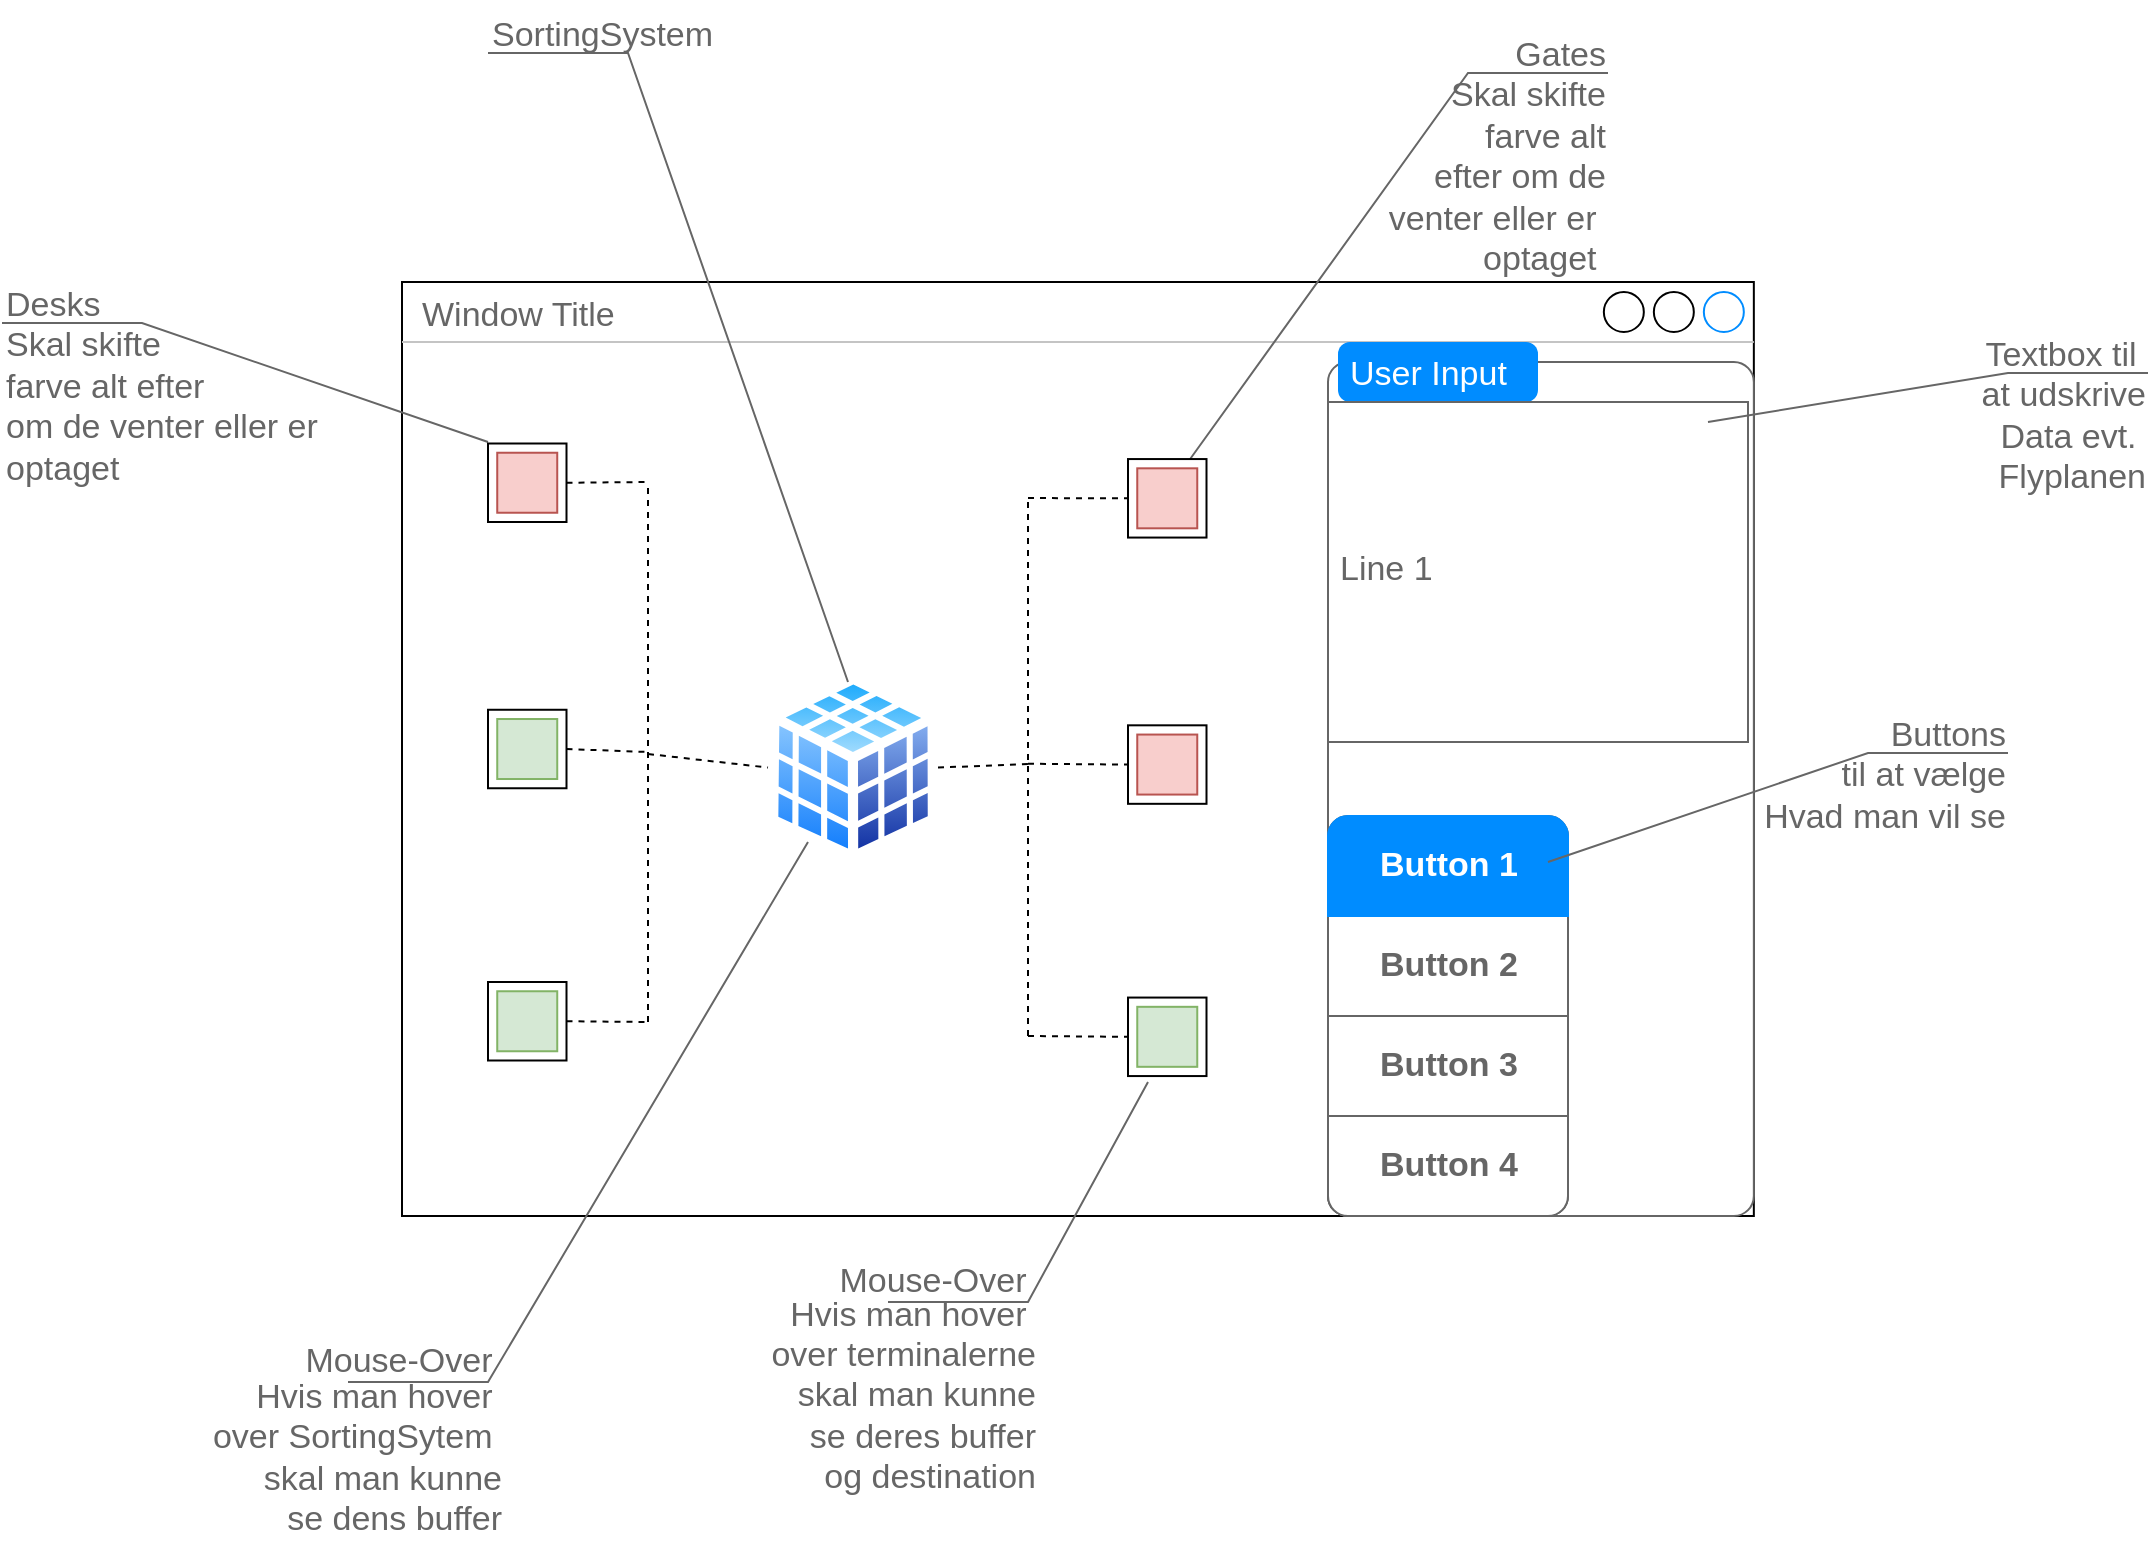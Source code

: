 <mxfile version="14.4.4" type="device" pages="2"><diagram name="Mockup" id="f1b7ffb7-ca1e-a977-7cf5-a751b3c06c05"><mxGraphModel dx="1312" dy="882" grid="1" gridSize="10" guides="1" tooltips="1" connect="1" arrows="1" fold="1" page="1" pageScale="1" pageWidth="1169" pageHeight="827" background="#ffffff" math="0" shadow="0"><root><mxCell id="0"/><mxCell id="1" parent="0"/><mxCell id="palcxoa2PlYqlEoj16K--1" value="Window Title" style="strokeWidth=1;shadow=0;dashed=0;align=center;html=1;shape=mxgraph.mockup.containers.window;align=left;verticalAlign=top;spacingLeft=8;strokeColor2=#008cff;strokeColor3=#c4c4c4;fontColor=#666666;mainText=;fontSize=17;labelBackgroundColor=none;aspect=fixed;" vertex="1" parent="1"><mxGeometry x="247" y="180" width="675.92" height="467" as="geometry"/></mxCell><mxCell id="palcxoa2PlYqlEoj16K--2" value="" style="shape=mxgraph.mockup.containers.marginRect;rectMarginTop=10;strokeColor=#666666;strokeWidth=1;dashed=0;rounded=1;arcSize=5;recursiveResize=0;" vertex="1" parent="1"><mxGeometry x="710" y="210" width="212.92" height="437" as="geometry"/></mxCell><mxCell id="palcxoa2PlYqlEoj16K--3" value="User Input" style="shape=rect;strokeColor=none;fillColor=#008cff;strokeWidth=1;dashed=0;rounded=1;arcSize=20;fontColor=#ffffff;fontSize=17;spacing=2;spacingTop=-2;align=left;autosize=1;spacingLeft=4;resizeWidth=0;resizeHeight=0;perimeter=none;" vertex="1" parent="palcxoa2PlYqlEoj16K--2"><mxGeometry x="5" width="100" height="30" as="geometry"/></mxCell><mxCell id="palcxoa2PlYqlEoj16K--4" value="" style="strokeWidth=1;shadow=0;dashed=0;align=center;html=1;shape=mxgraph.mockup.rrect;rSize=10;strokeColor=#666666;" vertex="1" parent="palcxoa2PlYqlEoj16K--2"><mxGeometry y="237" width="120" height="200" as="geometry"/></mxCell><mxCell id="palcxoa2PlYqlEoj16K--5" value="Button 2" style="strokeColor=inherit;fillColor=inherit;gradientColor=inherit;strokeWidth=1;shadow=0;dashed=0;align=center;html=1;shape=mxgraph.mockup.rrect;rSize=0;fontSize=17;fontColor=#666666;fontStyle=1;resizeWidth=1;" vertex="1" parent="palcxoa2PlYqlEoj16K--4"><mxGeometry width="120" height="50" relative="1" as="geometry"><mxPoint y="50" as="offset"/></mxGeometry></mxCell><mxCell id="palcxoa2PlYqlEoj16K--6" value="Button 3" style="strokeColor=inherit;fillColor=inherit;gradientColor=inherit;strokeWidth=1;shadow=0;dashed=0;align=center;html=1;shape=mxgraph.mockup.rrect;rSize=0;fontSize=17;fontColor=#666666;fontStyle=1;resizeWidth=1;" vertex="1" parent="palcxoa2PlYqlEoj16K--4"><mxGeometry width="120" height="50" relative="1" as="geometry"><mxPoint y="100" as="offset"/></mxGeometry></mxCell><mxCell id="palcxoa2PlYqlEoj16K--7" value="Button 4" style="strokeColor=inherit;fillColor=inherit;gradientColor=inherit;strokeWidth=1;shadow=0;dashed=0;align=center;html=1;shape=mxgraph.mockup.bottomButton;rSize=10;fontSize=17;fontColor=#666666;fontStyle=1;resizeWidth=1;" vertex="1" parent="palcxoa2PlYqlEoj16K--4"><mxGeometry y="1" width="120" height="50" relative="1" as="geometry"><mxPoint y="-50" as="offset"/></mxGeometry></mxCell><mxCell id="palcxoa2PlYqlEoj16K--8" value="Button 1" style="strokeWidth=1;shadow=0;dashed=0;align=center;html=1;shape=mxgraph.mockup.topButton;rSize=10;fontSize=17;fontColor=#ffffff;fontStyle=1;fillColor=#008cff;strokeColor=#008cff;resizeWidth=1;" vertex="1" parent="palcxoa2PlYqlEoj16K--4"><mxGeometry width="120" height="50" relative="1" as="geometry"/></mxCell><mxCell id="palcxoa2PlYqlEoj16K--9" value="Line 1" style="strokeWidth=1;shadow=0;dashed=0;align=center;html=1;shape=mxgraph.mockup.text.textBox;fontColor=#666666;align=left;fontSize=17;spacingLeft=4;spacingTop=-3;strokeColor=#666666;mainText=" vertex="1" parent="1"><mxGeometry x="710" y="240" width="210" height="170" as="geometry"/></mxCell><mxCell id="palcxoa2PlYqlEoj16K--10" value="Textbox til&amp;nbsp;&lt;br&gt;at udskrive&lt;br&gt;Data evt.&amp;nbsp;&lt;br&gt;Flyplanen" style="strokeWidth=1;shadow=0;dashed=0;align=center;html=1;shape=mxgraph.mockup.text.callout;linkText=;textSize=17;textColor=#666666;callDir=NE;callStyle=line;fontSize=17;fontColor=#666666;align=right;verticalAlign=top;strokeColor=#666666;" vertex="1" parent="1"><mxGeometry x="900" y="200" width="220" height="50" as="geometry"/></mxCell><mxCell id="palcxoa2PlYqlEoj16K--11" value="Buttons&lt;br&gt;til at vælge&lt;br&gt;Hvad man vil se" style="strokeWidth=1;shadow=0;dashed=0;align=center;html=1;shape=mxgraph.mockup.text.callout;linkText=;textSize=17;textColor=#666666;callDir=NE;callStyle=line;fontSize=17;fontColor=#666666;align=right;verticalAlign=top;strokeColor=#666666;" vertex="1" parent="1"><mxGeometry x="820" y="390" width="230" height="80" as="geometry"/></mxCell><mxCell id="palcxoa2PlYqlEoj16K--15" value="" style="aspect=fixed;perimeter=ellipsePerimeter;html=1;align=center;shadow=0;dashed=0;spacingTop=3;image;image=img/lib/active_directory/database_cube.svg;" vertex="1" parent="1"><mxGeometry x="430" y="375.56" width="85" height="94.44" as="geometry"/></mxCell><mxCell id="palcxoa2PlYqlEoj16K--19" value="Desks&lt;br&gt;Skal skifte&lt;br&gt;farve alt efter&lt;br&gt;om de venter eller er&amp;nbsp;&lt;br&gt;optaget&amp;nbsp;" style="strokeWidth=1;shadow=0;dashed=0;align=center;html=1;shape=mxgraph.mockup.text.callout;linkText=;textSize=17;textColor=#666666;callDir=NW;callStyle=line;fontSize=17;fontColor=#666666;align=left;verticalAlign=top;strokeColor=#666666;" vertex="1" parent="1"><mxGeometry x="47" y="175" width="243" height="85" as="geometry"/></mxCell><mxCell id="palcxoa2PlYqlEoj16K--20" value="SortingSystem" style="strokeWidth=1;shadow=0;dashed=0;align=center;html=1;shape=mxgraph.mockup.text.callout;linkText=;textSize=17;textColor=#666666;callDir=NW;callStyle=line;fontSize=17;fontColor=#666666;align=left;verticalAlign=top;strokeColor=#666666;" vertex="1" parent="1"><mxGeometry x="290" y="40" width="180" height="340" as="geometry"/></mxCell><mxCell id="palcxoa2PlYqlEoj16K--21" value="Gates&lt;br&gt;&lt;span style=&quot;text-align: left&quot;&gt;Skal skifte&lt;/span&gt;&lt;br style=&quot;text-align: left&quot;&gt;&lt;span style=&quot;text-align: left&quot;&gt;farve alt&lt;br&gt;&amp;nbsp;efter&amp;nbsp;&lt;/span&gt;&lt;span style=&quot;text-align: left&quot;&gt;om de&lt;br&gt;venter eller er&amp;nbsp;&lt;/span&gt;&lt;br style=&quot;text-align: left&quot;&gt;&lt;span style=&quot;text-align: left&quot;&gt;optaget&amp;nbsp;&lt;/span&gt;" style="strokeWidth=1;shadow=0;dashed=0;align=center;html=1;shape=mxgraph.mockup.text.callout;linkText=;textSize=17;textColor=#666666;callDir=NE;callStyle=line;fontSize=17;fontColor=#666666;align=right;verticalAlign=top;strokeColor=#666666;" vertex="1" parent="1"><mxGeometry x="640" y="50" width="210" height="220" as="geometry"/></mxCell><mxCell id="palcxoa2PlYqlEoj16K--22" value="" style="whiteSpace=wrap;html=1;aspect=fixed;" vertex="1" parent="1"><mxGeometry x="290" y="260.75" width="39.25" height="39.25" as="geometry"/></mxCell><mxCell id="palcxoa2PlYqlEoj16K--23" value="" style="whiteSpace=wrap;html=1;aspect=fixed;" vertex="1" parent="1"><mxGeometry x="290" y="393.88" width="39.25" height="39.25" as="geometry"/></mxCell><mxCell id="palcxoa2PlYqlEoj16K--24" value="" style="whiteSpace=wrap;html=1;aspect=fixed;" vertex="1" parent="1"><mxGeometry x="290" y="530" width="39.25" height="39.25" as="geometry"/></mxCell><mxCell id="palcxoa2PlYqlEoj16K--27" value="" style="shape=image;html=1;verticalAlign=top;verticalLabelPosition=bottom;labelBackgroundColor=#ffffff;imageAspect=0;aspect=fixed;image=https://cdn2.iconfinder.com/data/icons/Siena/128/suitcase%20yellow.png" vertex="1" parent="1"><mxGeometry x="350" y="460" width="28" height="28" as="geometry"/></mxCell><mxCell id="palcxoa2PlYqlEoj16K--29" value="" style="endArrow=none;dashed=1;html=1;exitX=1;exitY=0.5;exitDx=0;exitDy=0;" edge="1" parent="1" source="palcxoa2PlYqlEoj16K--22"><mxGeometry width="50" height="50" relative="1" as="geometry"><mxPoint x="370" y="360" as="sourcePoint"/><mxPoint x="370" y="280" as="targetPoint"/></mxGeometry></mxCell><mxCell id="palcxoa2PlYqlEoj16K--30" value="" style="endArrow=none;dashed=1;html=1;exitX=1;exitY=0.5;exitDx=0;exitDy=0;" edge="1" parent="1" source="palcxoa2PlYqlEoj16K--23"><mxGeometry width="50" height="50" relative="1" as="geometry"><mxPoint x="340" y="414.25" as="sourcePoint"/><mxPoint x="370" y="415" as="targetPoint"/></mxGeometry></mxCell><mxCell id="palcxoa2PlYqlEoj16K--31" value="" style="endArrow=none;dashed=1;html=1;exitX=1;exitY=0.5;exitDx=0;exitDy=0;" edge="1" parent="1" source="palcxoa2PlYqlEoj16K--24"><mxGeometry width="50" height="50" relative="1" as="geometry"><mxPoint x="350" y="555.005" as="sourcePoint"/><mxPoint x="370" y="550" as="targetPoint"/></mxGeometry></mxCell><mxCell id="palcxoa2PlYqlEoj16K--32" value="" style="endArrow=none;dashed=1;html=1;" edge="1" parent="1"><mxGeometry width="50" height="50" relative="1" as="geometry"><mxPoint x="370" y="550" as="sourcePoint"/><mxPoint x="370" y="280" as="targetPoint"/></mxGeometry></mxCell><mxCell id="palcxoa2PlYqlEoj16K--33" value="" style="endArrow=none;dashed=1;html=1;entryX=0;entryY=0.5;entryDx=0;entryDy=0;" edge="1" parent="1" target="palcxoa2PlYqlEoj16K--15"><mxGeometry width="50" height="50" relative="1" as="geometry"><mxPoint x="370" y="416" as="sourcePoint"/><mxPoint x="510" y="546" as="targetPoint"/></mxGeometry></mxCell><mxCell id="palcxoa2PlYqlEoj16K--66" value="" style="whiteSpace=wrap;html=1;aspect=fixed;" vertex="1" parent="1"><mxGeometry x="610" y="268.53" width="39.25" height="39.25" as="geometry"/></mxCell><mxCell id="palcxoa2PlYqlEoj16K--67" value="" style="whiteSpace=wrap;html=1;aspect=fixed;" vertex="1" parent="1"><mxGeometry x="610" y="401.66" width="39.25" height="39.25" as="geometry"/></mxCell><mxCell id="palcxoa2PlYqlEoj16K--68" value="" style="whiteSpace=wrap;html=1;aspect=fixed;" vertex="1" parent="1"><mxGeometry x="610" y="537.78" width="39.25" height="39.25" as="geometry"/></mxCell><mxCell id="palcxoa2PlYqlEoj16K--69" value="" style="endArrow=none;dashed=1;html=1;entryX=0;entryY=0.5;entryDx=0;entryDy=0;" edge="1" parent="1" target="palcxoa2PlYqlEoj16K--66"><mxGeometry width="50" height="50" relative="1" as="geometry"><mxPoint x="560" y="288.03" as="sourcePoint"/><mxPoint x="570" y="267.03" as="targetPoint"/></mxGeometry></mxCell><mxCell id="palcxoa2PlYqlEoj16K--70" value="" style="endArrow=none;dashed=1;html=1;entryX=0;entryY=0.5;entryDx=0;entryDy=0;" edge="1" parent="1" target="palcxoa2PlYqlEoj16K--67"><mxGeometry width="50" height="50" relative="1" as="geometry"><mxPoint x="560" y="420.87" as="sourcePoint"/><mxPoint x="600" y="421.03" as="targetPoint"/></mxGeometry></mxCell><mxCell id="palcxoa2PlYqlEoj16K--71" value="" style="endArrow=none;dashed=1;html=1;entryX=0;entryY=0.5;entryDx=0;entryDy=0;" edge="1" parent="1" target="palcxoa2PlYqlEoj16K--68"><mxGeometry width="50" height="50" relative="1" as="geometry"><mxPoint x="560" y="556.99" as="sourcePoint"/><mxPoint x="600" y="557.03" as="targetPoint"/></mxGeometry></mxCell><mxCell id="palcxoa2PlYqlEoj16K--72" value="" style="endArrow=none;dashed=1;html=1;" edge="1" parent="1"><mxGeometry width="50" height="50" relative="1" as="geometry"><mxPoint x="560" y="557.03" as="sourcePoint"/><mxPoint x="560" y="287.03" as="targetPoint"/></mxGeometry></mxCell><mxCell id="palcxoa2PlYqlEoj16K--73" value="" style="endArrow=none;dashed=1;html=1;exitX=1;exitY=0.5;exitDx=0;exitDy=0;" edge="1" parent="1" source="palcxoa2PlYqlEoj16K--15"><mxGeometry width="50" height="50" relative="1" as="geometry"><mxPoint x="520" y="421.03" as="sourcePoint"/><mxPoint x="560" y="421.03" as="targetPoint"/></mxGeometry></mxCell><mxCell id="palcxoa2PlYqlEoj16K--74" value="" style="whiteSpace=wrap;html=1;aspect=fixed;fillColor=#f8cecc;strokeColor=#b85450;" vertex="1" parent="1"><mxGeometry x="294.62" y="265.37" width="30" height="30" as="geometry"/></mxCell><mxCell id="palcxoa2PlYqlEoj16K--75" value="" style="whiteSpace=wrap;html=1;aspect=fixed;fillColor=#d5e8d4;strokeColor=#82b366;" vertex="1" parent="1"><mxGeometry x="294.62" y="398.51" width="30" height="30" as="geometry"/></mxCell><mxCell id="palcxoa2PlYqlEoj16K--76" value="" style="whiteSpace=wrap;html=1;aspect=fixed;fillColor=#d5e8d4;strokeColor=#82b366;" vertex="1" parent="1"><mxGeometry x="294.62" y="534.63" width="30" height="30" as="geometry"/></mxCell><mxCell id="palcxoa2PlYqlEoj16K--77" value="" style="whiteSpace=wrap;html=1;aspect=fixed;fillColor=#f8cecc;strokeColor=#b85450;" vertex="1" parent="1"><mxGeometry x="614.63" y="273.16" width="30" height="30" as="geometry"/></mxCell><mxCell id="palcxoa2PlYqlEoj16K--78" value="" style="whiteSpace=wrap;html=1;aspect=fixed;fillColor=#f8cecc;strokeColor=#b85450;" vertex="1" parent="1"><mxGeometry x="614.63" y="406.28" width="30" height="30" as="geometry"/></mxCell><mxCell id="palcxoa2PlYqlEoj16K--79" value="" style="whiteSpace=wrap;html=1;aspect=fixed;fillColor=#d5e8d4;strokeColor=#82b366;" vertex="1" parent="1"><mxGeometry x="614.63" y="542.41" width="30" height="30" as="geometry"/></mxCell><mxCell id="palcxoa2PlYqlEoj16K--80" value="" style="strokeWidth=1;shadow=0;dashed=0;align=center;html=1;shape=mxgraph.mockup.text.callout;linkText=;textSize=17;textColor=#666666;callDir=SW;callStyle=line;fontSize=17;fontColor=#666666;align=left;verticalAlign=bottom;strokeColor=#666666;" vertex="1" parent="1"><mxGeometry x="220" y="460" width="230" height="270" as="geometry"/></mxCell><mxCell id="palcxoa2PlYqlEoj16K--81" value="&lt;font style=&quot;font-size: 17px&quot;&gt;Mouse-Over&lt;/font&gt;" style="text;html=1;align=center;verticalAlign=middle;resizable=0;points=[];autosize=1;fontColor=#666666;" vertex="1" parent="1"><mxGeometry x="190" y="710" width="110" height="20" as="geometry"/></mxCell><mxCell id="palcxoa2PlYqlEoj16K--82" value="&lt;div&gt;&lt;span style=&quot;font-size: 17px&quot;&gt;Hvis man hover&lt;/span&gt;&lt;span style=&quot;font-size: 17px&quot;&gt;&amp;nbsp;&lt;/span&gt;&lt;/div&gt;&lt;div&gt;&lt;span style=&quot;font-size: 17px&quot;&gt;over SortingSytem&amp;nbsp;&lt;/span&gt;&lt;/div&gt;&lt;div&gt;&lt;span style=&quot;font-size: 17px&quot;&gt;skal man&amp;nbsp;&lt;/span&gt;&lt;span style=&quot;font-size: 17px&quot;&gt;kunne &lt;br&gt;se dens buffer&lt;/span&gt;&lt;/div&gt;" style="text;html=1;align=right;verticalAlign=middle;resizable=0;points=[];autosize=1;fontColor=#666666;" vertex="1" parent="1"><mxGeometry x="138" y="733" width="160" height="70" as="geometry"/></mxCell><mxCell id="palcxoa2PlYqlEoj16K--83" value="&lt;span style=&quot;font-size: 17px&quot;&gt;Mouse-Over&lt;/span&gt;" style="text;html=1;align=center;verticalAlign=middle;resizable=0;points=[];autosize=1;fontColor=#666666;" vertex="1" parent="1"><mxGeometry x="457" y="670" width="110" height="20" as="geometry"/></mxCell><mxCell id="palcxoa2PlYqlEoj16K--84" value="&lt;div&gt;&lt;span style=&quot;font-size: 17px&quot;&gt;Hvis man hover&lt;/span&gt;&lt;span style=&quot;font-size: 17px&quot;&gt;&amp;nbsp;&lt;/span&gt;&lt;/div&gt;&lt;div&gt;&lt;span style=&quot;font-size: 17px&quot;&gt;over terminalerne&lt;/span&gt;&lt;/div&gt;&lt;div&gt;&lt;span style=&quot;font-size: 17px&quot;&gt;skal man&amp;nbsp;&lt;/span&gt;&lt;span style=&quot;font-size: 17px&quot;&gt;kunne &lt;br&gt;se deres buffer&lt;br&gt;og destination&lt;/span&gt;&lt;/div&gt;" style="text;html=1;align=right;verticalAlign=middle;resizable=0;points=[];autosize=1;fontColor=#666666;" vertex="1" parent="1"><mxGeometry x="415" y="697" width="150" height="80" as="geometry"/></mxCell><mxCell id="palcxoa2PlYqlEoj16K--86" value="" style="strokeWidth=1;shadow=0;dashed=0;align=center;html=1;shape=mxgraph.mockup.text.callout;linkText=;textSize=17;textColor=#666666;callDir=SW;callStyle=line;fontSize=17;fontColor=#666666;align=left;verticalAlign=bottom;strokeColor=#666666;" vertex="1" parent="1"><mxGeometry x="490" y="580" width="130" height="110" as="geometry"/></mxCell></root></mxGraphModel></diagram><diagram id="4JO21Zhze1bdQr0VNO1O" name="Skitse"><mxGraphModel dx="1544" dy="1038" grid="1" gridSize="10" guides="1" tooltips="1" connect="1" arrows="1" fold="1" page="1" pageScale="1" pageWidth="1169" pageHeight="827" math="0" shadow="0"><root><mxCell id="7Xd1CbtUaHeCThiBngME-0"/><mxCell id="7Xd1CbtUaHeCThiBngME-1" parent="7Xd1CbtUaHeCThiBngME-0"/><mxCell id="d2Pt24RYVudPzXDzHIcf-1" value="Window Title" style="strokeWidth=1;shadow=0;dashed=0;align=center;html=1;shape=mxgraph.mockup.containers.window;align=left;verticalAlign=top;spacingLeft=8;strokeColor2=#008cff;strokeColor3=#c4c4c4;fontColor=#666666;mainText=;fontSize=17;labelBackgroundColor=none;aspect=fixed;" vertex="1" parent="7Xd1CbtUaHeCThiBngME-1"><mxGeometry x="247" y="180" width="675.92" height="467" as="geometry"/></mxCell><mxCell id="d2Pt24RYVudPzXDzHIcf-2" value="" style="shape=mxgraph.mockup.containers.marginRect;rectMarginTop=10;strokeColor=#666666;strokeWidth=1;dashed=0;rounded=1;arcSize=5;recursiveResize=0;" vertex="1" parent="7Xd1CbtUaHeCThiBngME-1"><mxGeometry x="710" y="210" width="212.92" height="437" as="geometry"/></mxCell><mxCell id="d2Pt24RYVudPzXDzHIcf-3" value="User Input" style="shape=rect;strokeColor=none;fillColor=#008cff;strokeWidth=1;dashed=0;rounded=1;arcSize=20;fontColor=#ffffff;fontSize=17;spacing=2;spacingTop=-2;align=left;autosize=1;spacingLeft=4;resizeWidth=0;resizeHeight=0;perimeter=none;" vertex="1" parent="d2Pt24RYVudPzXDzHIcf-2"><mxGeometry x="5" width="100" height="30" as="geometry"/></mxCell><mxCell id="d2Pt24RYVudPzXDzHIcf-4" value="" style="strokeWidth=1;shadow=0;dashed=0;align=center;html=1;shape=mxgraph.mockup.rrect;rSize=10;strokeColor=#666666;" vertex="1" parent="7Xd1CbtUaHeCThiBngME-1"><mxGeometry x="711" y="440" width="120" height="200" as="geometry"/></mxCell><mxCell id="d2Pt24RYVudPzXDzHIcf-5" value="Button 2" style="strokeColor=inherit;fillColor=inherit;gradientColor=inherit;strokeWidth=1;shadow=0;dashed=0;align=center;html=1;shape=mxgraph.mockup.rrect;rSize=0;fontSize=17;fontColor=#666666;fontStyle=1;resizeWidth=1;" vertex="1" parent="d2Pt24RYVudPzXDzHIcf-4"><mxGeometry width="120" height="50" relative="1" as="geometry"><mxPoint y="50" as="offset"/></mxGeometry></mxCell><mxCell id="d2Pt24RYVudPzXDzHIcf-6" value="Button 3" style="strokeColor=inherit;fillColor=inherit;gradientColor=inherit;strokeWidth=1;shadow=0;dashed=0;align=center;html=1;shape=mxgraph.mockup.rrect;rSize=0;fontSize=17;fontColor=#666666;fontStyle=1;resizeWidth=1;" vertex="1" parent="d2Pt24RYVudPzXDzHIcf-4"><mxGeometry width="120" height="50" relative="1" as="geometry"><mxPoint y="100" as="offset"/></mxGeometry></mxCell><mxCell id="d2Pt24RYVudPzXDzHIcf-7" value="Button 4" style="strokeColor=inherit;fillColor=inherit;gradientColor=inherit;strokeWidth=1;shadow=0;dashed=0;align=center;html=1;shape=mxgraph.mockup.bottomButton;rSize=10;fontSize=17;fontColor=#666666;fontStyle=1;resizeWidth=1;" vertex="1" parent="d2Pt24RYVudPzXDzHIcf-4"><mxGeometry y="1" width="120" height="50" relative="1" as="geometry"><mxPoint y="-50" as="offset"/></mxGeometry></mxCell><mxCell id="d2Pt24RYVudPzXDzHIcf-8" value="Button 1" style="strokeWidth=1;shadow=0;dashed=0;align=center;html=1;shape=mxgraph.mockup.topButton;rSize=10;fontSize=17;fontColor=#ffffff;fontStyle=1;fillColor=#008cff;strokeColor=#008cff;resizeWidth=1;" vertex="1" parent="d2Pt24RYVudPzXDzHIcf-4"><mxGeometry width="120" height="50" relative="1" as="geometry"/></mxCell><mxCell id="d2Pt24RYVudPzXDzHIcf-9" value="Line 1" style="strokeWidth=1;shadow=0;dashed=0;align=center;html=1;shape=mxgraph.mockup.text.textBox;fontColor=#666666;align=left;fontSize=17;spacingLeft=4;spacingTop=-3;strokeColor=#666666;mainText=" vertex="1" parent="7Xd1CbtUaHeCThiBngME-1"><mxGeometry x="710" y="240" width="210" height="170" as="geometry"/></mxCell><mxCell id="d2Pt24RYVudPzXDzHIcf-12" value="Textbox til&amp;nbsp;&lt;br&gt;at udskrive&lt;br&gt;Data evt.&amp;nbsp;&lt;br&gt;Flyplanen" style="strokeWidth=1;shadow=0;dashed=0;align=center;html=1;shape=mxgraph.mockup.text.callout;linkText=;textSize=17;textColor=#666666;callDir=NE;callStyle=line;fontSize=17;fontColor=#666666;align=right;verticalAlign=top;strokeColor=#666666;" vertex="1" parent="7Xd1CbtUaHeCThiBngME-1"><mxGeometry x="900" y="200" width="220" height="50" as="geometry"/></mxCell><mxCell id="d2Pt24RYVudPzXDzHIcf-13" value="Buttons&lt;br&gt;til at vælge&lt;br&gt;Hvad man vil se" style="strokeWidth=1;shadow=0;dashed=0;align=center;html=1;shape=mxgraph.mockup.text.callout;linkText=;textSize=17;textColor=#666666;callDir=NE;callStyle=line;fontSize=17;fontColor=#666666;align=right;verticalAlign=top;strokeColor=#666666;" vertex="1" parent="7Xd1CbtUaHeCThiBngME-1"><mxGeometry x="820" y="390" width="230" height="80" as="geometry"/></mxCell><mxCell id="d2Pt24RYVudPzXDzHIcf-14" value="" style="aspect=fixed;perimeter=ellipsePerimeter;html=1;align=center;shadow=0;dashed=0;spacingTop=3;image;image=img/lib/active_directory/internet_cloud.svg;" vertex="1" parent="7Xd1CbtUaHeCThiBngME-1"><mxGeometry x="620" y="270" width="50" height="31.5" as="geometry"/></mxCell><mxCell id="d2Pt24RYVudPzXDzHIcf-15" value="" style="aspect=fixed;perimeter=ellipsePerimeter;html=1;align=center;shadow=0;dashed=0;spacingTop=3;image;image=img/lib/active_directory/internet_cloud.svg;" vertex="1" parent="7Xd1CbtUaHeCThiBngME-1"><mxGeometry x="620" y="414.25" width="50" height="31.5" as="geometry"/></mxCell><mxCell id="d2Pt24RYVudPzXDzHIcf-16" value="" style="aspect=fixed;perimeter=ellipsePerimeter;html=1;align=center;shadow=0;dashed=0;spacingTop=3;image;image=img/lib/active_directory/internet_cloud.svg;" vertex="1" parent="7Xd1CbtUaHeCThiBngME-1"><mxGeometry x="620" y="540" width="50" height="31.5" as="geometry"/></mxCell><mxCell id="d2Pt24RYVudPzXDzHIcf-17" value="" style="aspect=fixed;perimeter=ellipsePerimeter;html=1;align=center;shadow=0;dashed=0;spacingTop=3;image;image=img/lib/active_directory/database_cube.svg;" vertex="1" parent="7Xd1CbtUaHeCThiBngME-1"><mxGeometry x="430" y="382.78" width="85" height="94.44" as="geometry"/></mxCell><mxCell id="d2Pt24RYVudPzXDzHIcf-18" value="" style="aspect=fixed;perimeter=ellipsePerimeter;html=1;align=center;shadow=0;dashed=0;spacingTop=3;image;image=img/lib/active_directory/mac_client.svg;" vertex="1" parent="7Xd1CbtUaHeCThiBngME-1"><mxGeometry x="280" y="260" width="47" height="50" as="geometry"/></mxCell><mxCell id="d2Pt24RYVudPzXDzHIcf-19" value="" style="aspect=fixed;perimeter=ellipsePerimeter;html=1;align=center;shadow=0;dashed=0;spacingTop=3;image;image=img/lib/active_directory/mac_client.svg;" vertex="1" parent="7Xd1CbtUaHeCThiBngME-1"><mxGeometry x="280" y="405" width="47" height="50" as="geometry"/></mxCell><mxCell id="d2Pt24RYVudPzXDzHIcf-20" value="" style="aspect=fixed;perimeter=ellipsePerimeter;html=1;align=center;shadow=0;dashed=0;spacingTop=3;image;image=img/lib/active_directory/mac_client.svg;" vertex="1" parent="7Xd1CbtUaHeCThiBngME-1"><mxGeometry x="280" y="530" width="47" height="50" as="geometry"/></mxCell><mxCell id="d2Pt24RYVudPzXDzHIcf-21" value="Desks" style="strokeWidth=1;shadow=0;dashed=0;align=center;html=1;shape=mxgraph.mockup.text.callout;linkText=;textSize=17;textColor=#666666;callDir=NW;callStyle=line;fontSize=17;fontColor=#666666;align=left;verticalAlign=top;strokeColor=#666666;" vertex="1" parent="7Xd1CbtUaHeCThiBngME-1"><mxGeometry x="47" y="175" width="243" height="85" as="geometry"/></mxCell><mxCell id="d2Pt24RYVudPzXDzHIcf-22" value="SortingSystem" style="strokeWidth=1;shadow=0;dashed=0;align=center;html=1;shape=mxgraph.mockup.text.callout;linkText=;textSize=17;textColor=#666666;callDir=NW;callStyle=line;fontSize=17;fontColor=#666666;align=left;verticalAlign=top;strokeColor=#666666;" vertex="1" parent="7Xd1CbtUaHeCThiBngME-1"><mxGeometry x="290" y="40" width="180" height="340" as="geometry"/></mxCell><mxCell id="d2Pt24RYVudPzXDzHIcf-23" value="Gates" style="strokeWidth=1;shadow=0;dashed=0;align=center;html=1;shape=mxgraph.mockup.text.callout;linkText=;textSize=17;textColor=#666666;callDir=NE;callStyle=line;fontSize=17;fontColor=#666666;align=right;verticalAlign=top;strokeColor=#666666;" vertex="1" parent="7Xd1CbtUaHeCThiBngME-1"><mxGeometry x="640" y="50" width="210" height="220" as="geometry"/></mxCell></root></mxGraphModel></diagram></mxfile>
